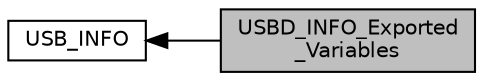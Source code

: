digraph "USBD_INFO_Exported_Variables"
{
  edge [fontname="Helvetica",fontsize="10",labelfontname="Helvetica",labelfontsize="10"];
  node [fontname="Helvetica",fontsize="10",shape=record];
  rankdir=LR;
  Node0 [label="USBD_INFO_Exported\l_Variables",height=0.2,width=0.4,color="black", fillcolor="grey75", style="filled", fontcolor="black"];
  Node1 [label="USB_INFO",height=0.2,width=0.4,color="black", fillcolor="white", style="filled",URL="$group___u_s_b___i_n_f_o.html",tooltip="general defines for the usb device library file "];
  Node1->Node0 [shape=plaintext, dir="back", style="solid"];
}
